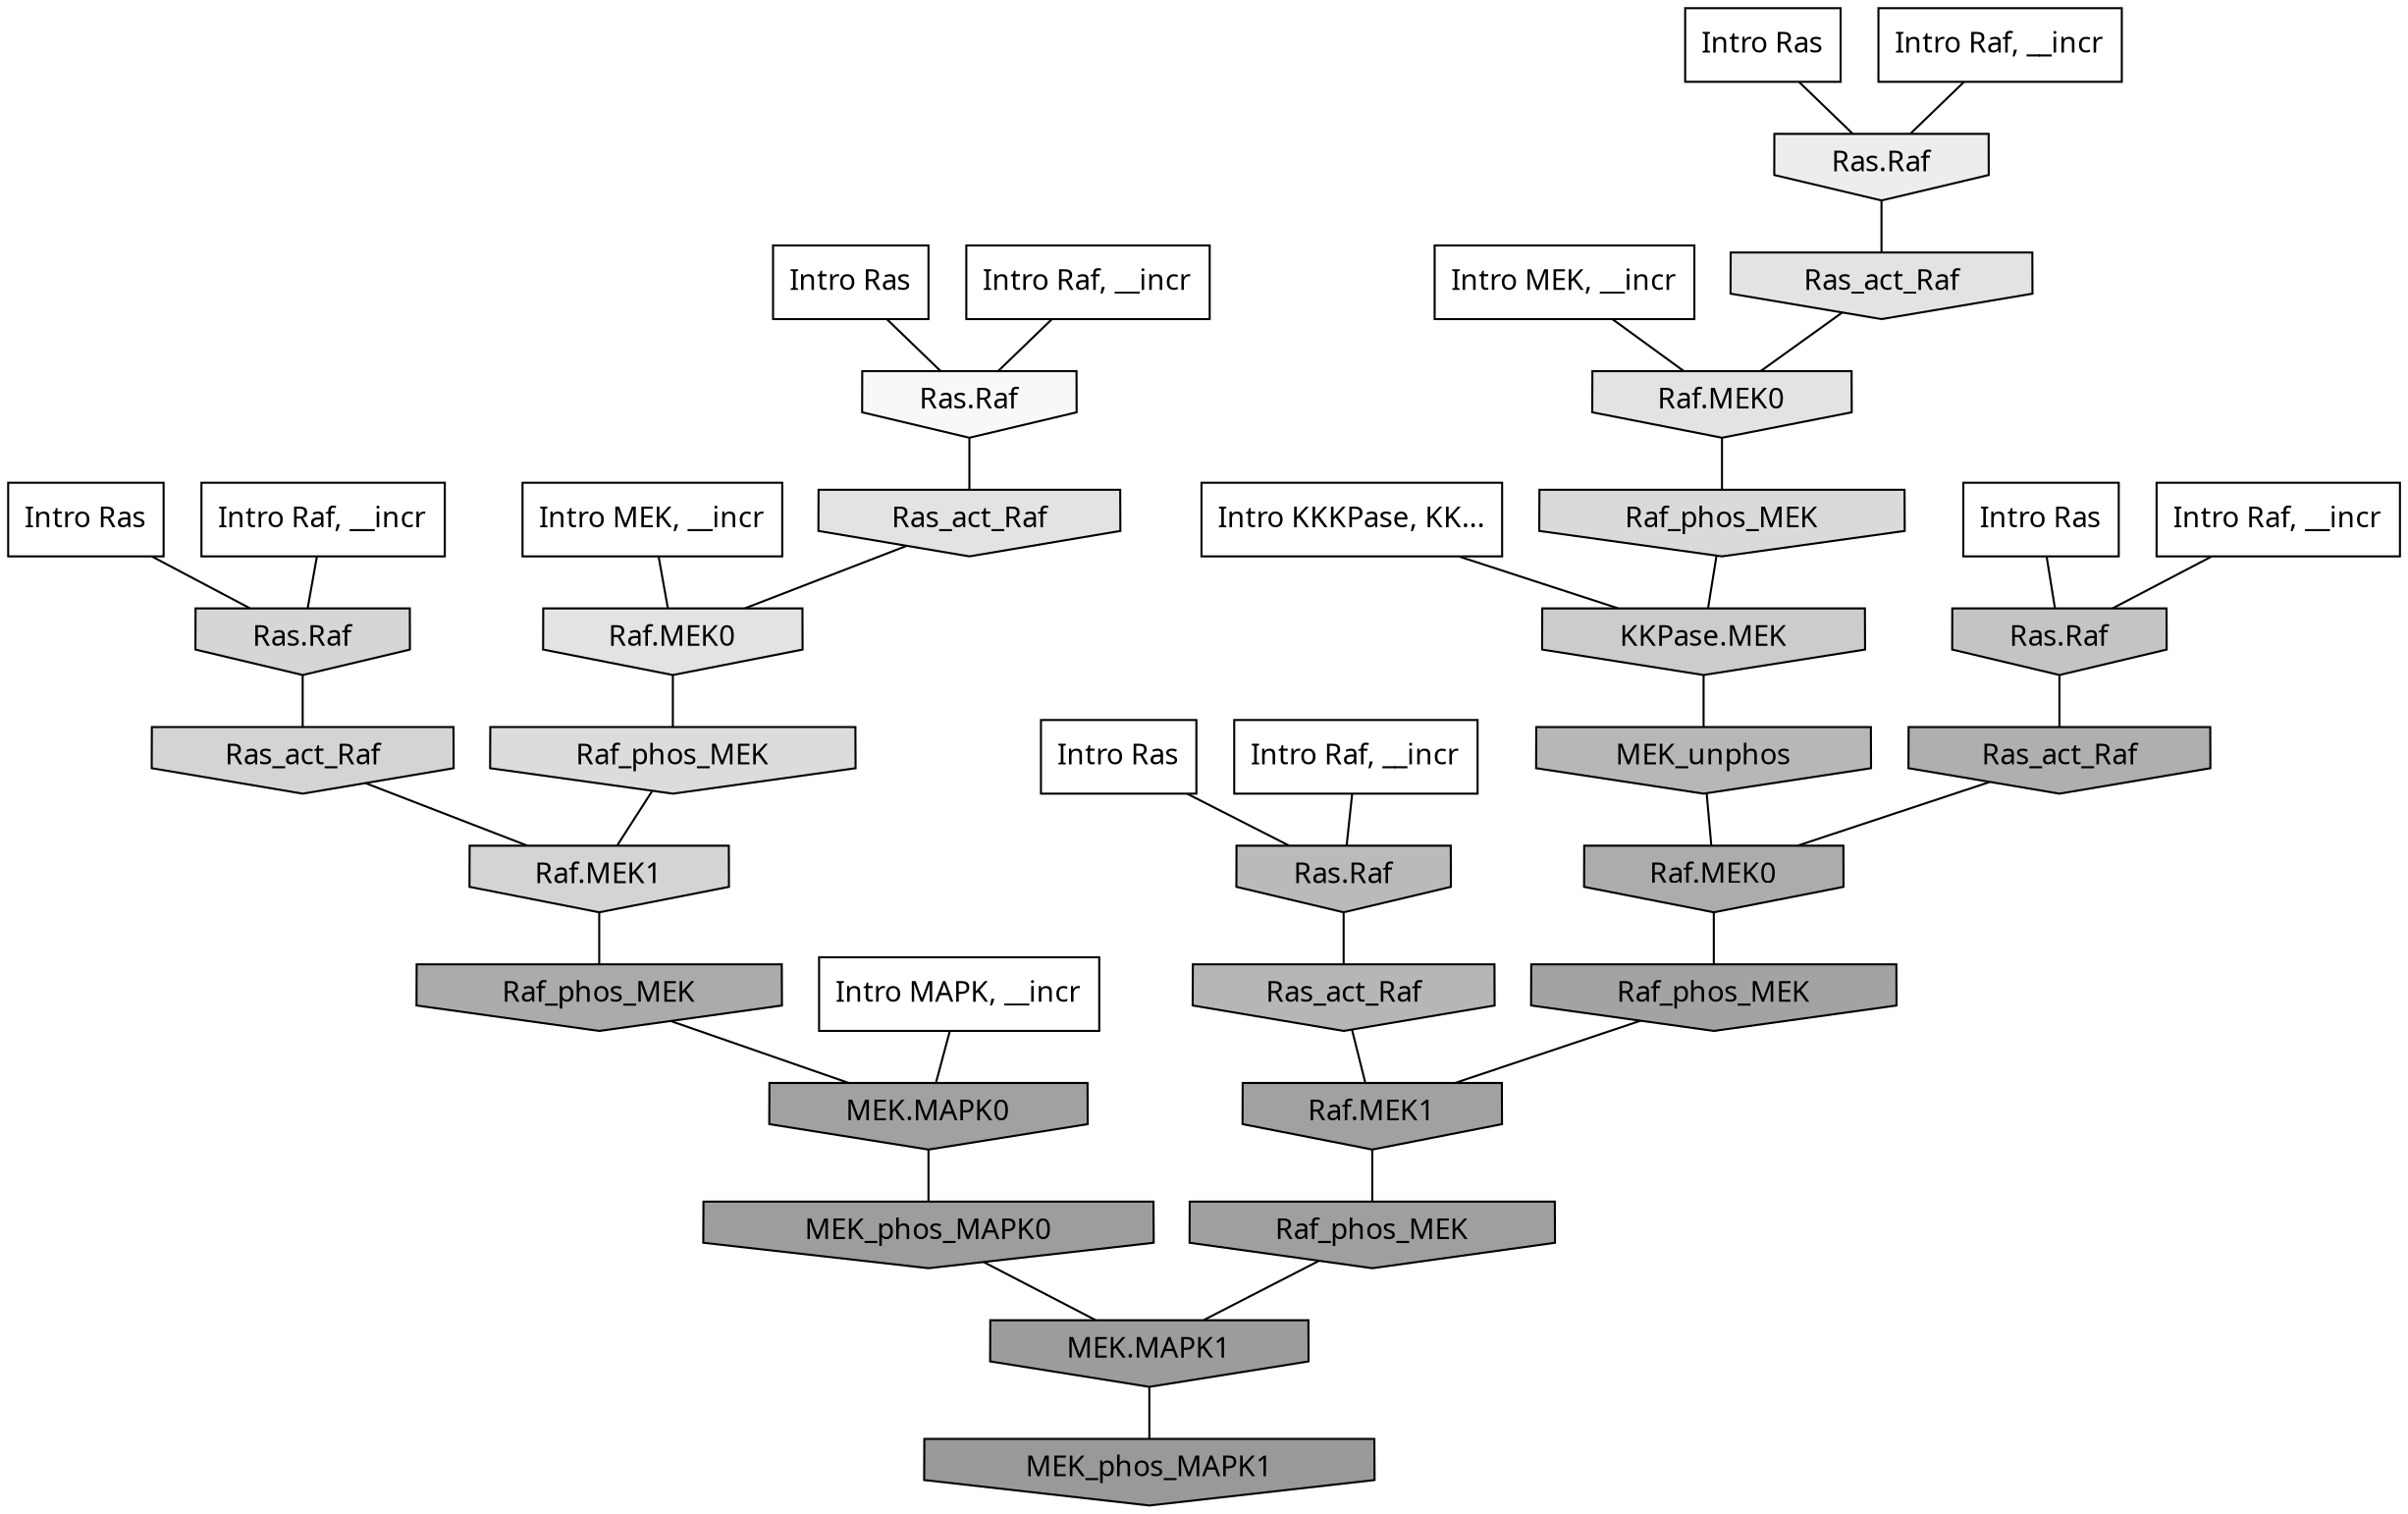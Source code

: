 digraph G{
  rankdir="TB";
  ranksep=0.30;
  node [fontname="CMU Serif"];
  edge [fontname="CMU Serif"];
  
  3 [label="Intro Ras", shape=rectangle, style=filled, fillcolor="0.000 0.000 1.000"]
  
  8 [label="Intro Ras", shape=rectangle, style=filled, fillcolor="0.000 0.000 1.000"]
  
  15 [label="Intro Ras", shape=rectangle, style=filled, fillcolor="0.000 0.000 1.000"]
  
  46 [label="Intro Ras", shape=rectangle, style=filled, fillcolor="0.000 0.000 1.000"]
  
  67 [label="Intro Ras", shape=rectangle, style=filled, fillcolor="0.000 0.000 1.000"]
  
  139 [label="Intro Raf, __incr", shape=rectangle, style=filled, fillcolor="0.000 0.000 1.000"]
  
  227 [label="Intro Raf, __incr", shape=rectangle, style=filled, fillcolor="0.000 0.000 1.000"]
  
  407 [label="Intro Raf, __incr", shape=rectangle, style=filled, fillcolor="0.000 0.000 1.000"]
  
  931 [label="Intro Raf, __incr", shape=rectangle, style=filled, fillcolor="0.000 0.000 1.000"]
  
  1046 [label="Intro Raf, __incr", shape=rectangle, style=filled, fillcolor="0.000 0.000 1.000"]
  
  1538 [label="Intro MEK, __incr", shape=rectangle, style=filled, fillcolor="0.000 0.000 1.000"]
  
  2089 [label="Intro MEK, __incr", shape=rectangle, style=filled, fillcolor="0.000 0.000 1.000"]
  
  2246 [label="Intro MAPK, __incr", shape=rectangle, style=filled, fillcolor="0.000 0.000 1.000"]
  
  3146 [label="Intro KKKPase, KK...", shape=rectangle, style=filled, fillcolor="0.000 0.000 1.000"]
  
  3522 [label="Ras.Raf", shape=invhouse, style=filled, fillcolor="0.000 0.000 0.969"]
  
  4086 [label="Ras.Raf", shape=invhouse, style=filled, fillcolor="0.000 0.000 0.927"]
  
  4693 [label="Ras_act_Raf", shape=invhouse, style=filled, fillcolor="0.000 0.000 0.890"]
  
  4695 [label="Raf.MEK0", shape=invhouse, style=filled, fillcolor="0.000 0.000 0.890"]
  
  4715 [label="Ras_act_Raf", shape=invhouse, style=filled, fillcolor="0.000 0.000 0.888"]
  
  4744 [label="Raf.MEK0", shape=invhouse, style=filled, fillcolor="0.000 0.000 0.888"]
  
  5223 [label="Raf_phos_MEK", shape=invhouse, style=filled, fillcolor="0.000 0.000 0.860"]
  
  5381 [label="Raf_phos_MEK", shape=invhouse, style=filled, fillcolor="0.000 0.000 0.854"]
  
  5665 [label="Ras.Raf", shape=invhouse, style=filled, fillcolor="0.000 0.000 0.837"]
  
  5804 [label="Ras_act_Raf", shape=invhouse, style=filled, fillcolor="0.000 0.000 0.831"]
  
  5806 [label="Raf.MEK1", shape=invhouse, style=filled, fillcolor="0.000 0.000 0.831"]
  
  6519 [label="KKPase.MEK", shape=invhouse, style=filled, fillcolor="0.000 0.000 0.800"]
  
  7516 [label="Ras.Raf", shape=invhouse, style=filled, fillcolor="0.000 0.000 0.769"]
  
  8909 [label="Ras.Raf", shape=invhouse, style=filled, fillcolor="0.000 0.000 0.730"]
  
  9498 [label="MEK_unphos", shape=invhouse, style=filled, fillcolor="0.000 0.000 0.717"]
  
  9659 [label="Ras_act_Raf", shape=invhouse, style=filled, fillcolor="0.000 0.000 0.714"]
  
  11018 [label="Ras_act_Raf", shape=invhouse, style=filled, fillcolor="0.000 0.000 0.687"]
  
  11781 [label="Raf.MEK0", shape=invhouse, style=filled, fillcolor="0.000 0.000 0.675"]
  
  12125 [label="Raf_phos_MEK", shape=invhouse, style=filled, fillcolor="0.000 0.000 0.669"]
  
  14377 [label="Raf_phos_MEK", shape=invhouse, style=filled, fillcolor="0.000 0.000 0.639"]
  
  15038 [label="MEK.MAPK0", shape=invhouse, style=filled, fillcolor="0.000 0.000 0.630"]
  
  15106 [label="Raf.MEK1", shape=invhouse, style=filled, fillcolor="0.000 0.000 0.629"]
  
  15517 [label="Raf_phos_MEK", shape=invhouse, style=filled, fillcolor="0.000 0.000 0.622"]
  
  16009 [label="MEK_phos_MAPK0", shape=invhouse, style=filled, fillcolor="0.000 0.000 0.614"]
  
  16010 [label="MEK.MAPK1", shape=invhouse, style=filled, fillcolor="0.000 0.000 0.613"]
  
  16647 [label="MEK_phos_MAPK1", shape=invhouse, style=filled, fillcolor="0.000 0.000 0.600"]
  
  
  16010 -> 16647 [dir=none, color="0.000 0.000 0.000"] 
  16009 -> 16010 [dir=none, color="0.000 0.000 0.000"] 
  15517 -> 16010 [dir=none, color="0.000 0.000 0.000"] 
  15106 -> 15517 [dir=none, color="0.000 0.000 0.000"] 
  15038 -> 16009 [dir=none, color="0.000 0.000 0.000"] 
  14377 -> 15106 [dir=none, color="0.000 0.000 0.000"] 
  12125 -> 15038 [dir=none, color="0.000 0.000 0.000"] 
  11781 -> 14377 [dir=none, color="0.000 0.000 0.000"] 
  11018 -> 11781 [dir=none, color="0.000 0.000 0.000"] 
  9659 -> 15106 [dir=none, color="0.000 0.000 0.000"] 
  9498 -> 11781 [dir=none, color="0.000 0.000 0.000"] 
  8909 -> 9659 [dir=none, color="0.000 0.000 0.000"] 
  7516 -> 11018 [dir=none, color="0.000 0.000 0.000"] 
  6519 -> 9498 [dir=none, color="0.000 0.000 0.000"] 
  5806 -> 12125 [dir=none, color="0.000 0.000 0.000"] 
  5804 -> 5806 [dir=none, color="0.000 0.000 0.000"] 
  5665 -> 5804 [dir=none, color="0.000 0.000 0.000"] 
  5381 -> 6519 [dir=none, color="0.000 0.000 0.000"] 
  5223 -> 5806 [dir=none, color="0.000 0.000 0.000"] 
  4744 -> 5223 [dir=none, color="0.000 0.000 0.000"] 
  4715 -> 4744 [dir=none, color="0.000 0.000 0.000"] 
  4695 -> 5381 [dir=none, color="0.000 0.000 0.000"] 
  4693 -> 4695 [dir=none, color="0.000 0.000 0.000"] 
  4086 -> 4693 [dir=none, color="0.000 0.000 0.000"] 
  3522 -> 4715 [dir=none, color="0.000 0.000 0.000"] 
  3146 -> 6519 [dir=none, color="0.000 0.000 0.000"] 
  2246 -> 15038 [dir=none, color="0.000 0.000 0.000"] 
  2089 -> 4744 [dir=none, color="0.000 0.000 0.000"] 
  1538 -> 4695 [dir=none, color="0.000 0.000 0.000"] 
  1046 -> 3522 [dir=none, color="0.000 0.000 0.000"] 
  931 -> 5665 [dir=none, color="0.000 0.000 0.000"] 
  407 -> 7516 [dir=none, color="0.000 0.000 0.000"] 
  227 -> 8909 [dir=none, color="0.000 0.000 0.000"] 
  139 -> 4086 [dir=none, color="0.000 0.000 0.000"] 
  67 -> 4086 [dir=none, color="0.000 0.000 0.000"] 
  46 -> 3522 [dir=none, color="0.000 0.000 0.000"] 
  15 -> 7516 [dir=none, color="0.000 0.000 0.000"] 
  8 -> 8909 [dir=none, color="0.000 0.000 0.000"] 
  3 -> 5665 [dir=none, color="0.000 0.000 0.000"] 
  
  }
